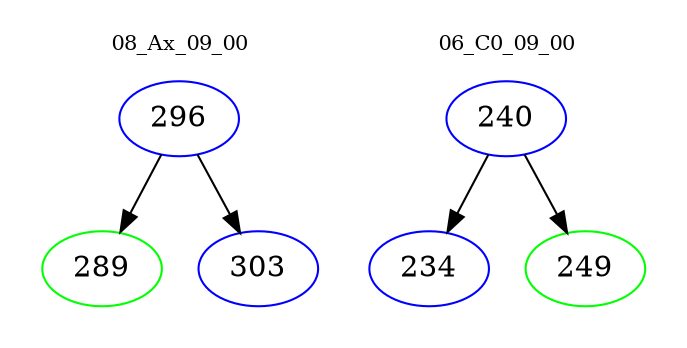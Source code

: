 digraph{
subgraph cluster_0 {
color = white
label = "08_Ax_09_00";
fontsize=10;
T0_296 [label="296", color="blue"]
T0_296 -> T0_289 [color="black"]
T0_289 [label="289", color="green"]
T0_296 -> T0_303 [color="black"]
T0_303 [label="303", color="blue"]
}
subgraph cluster_1 {
color = white
label = "06_C0_09_00";
fontsize=10;
T1_240 [label="240", color="blue"]
T1_240 -> T1_234 [color="black"]
T1_234 [label="234", color="blue"]
T1_240 -> T1_249 [color="black"]
T1_249 [label="249", color="green"]
}
}
